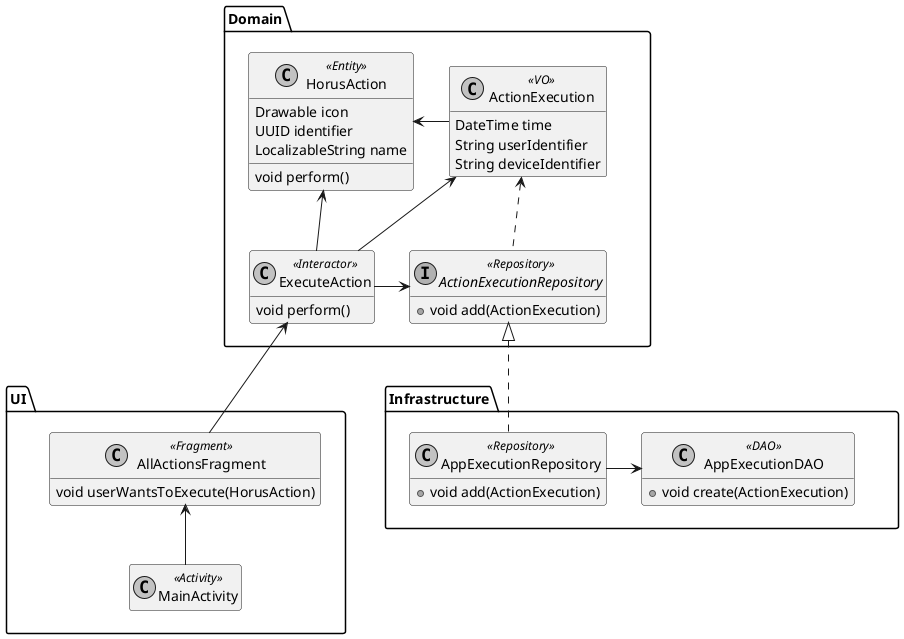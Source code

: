 
@startuml RIAP#62.class.1

skinparam monochrome true

package UI {

    class MainActivity <<Activity>> {
    }

    class AllActionsFragment <<Fragment>> {
        void userWantsToExecute(HorusAction)
    }

    MainActivity -u-> AllActionsFragment

}

package Domain {

    class HorusAction <<Entity>> {
        Drawable icon
        UUID identifier
        LocalizableString name
        void perform()
    }

    class ActionExecution <<VO>> {
        DateTime time
        String userIdentifier
        String deviceIdentifier
    }

    class ExecuteAction <<Interactor>> {
        void perform()
    }

    interface ActionExecutionRepository <<Repository>> {
        + void add(ActionExecution)
    }

    ActionExecution -l-> HorusAction
    ActionExecutionRepository .u.> ActionExecution
    ExecuteAction -u-> HorusAction
    ExecuteAction -u-> ActionExecution
    ExecuteAction -r-> ActionExecutionRepository

}

package Infrastructure {

    class AppExecutionRepository <<Repository>> {
        + void add(ActionExecution)
    }

    class AppExecutionDAO <<DAO>> {
        + void create(ActionExecution)
    }

    AppExecutionRepository -r-> AppExecutionDAO

}

AllActionsFragment -u-> ExecuteAction
AppExecutionRepository .u.|> ActionExecutionRepository
Infrastructure -[hidden]u-> Domain
Infrastructure -[hidden]l-> UI

hide empty members

@enduml

